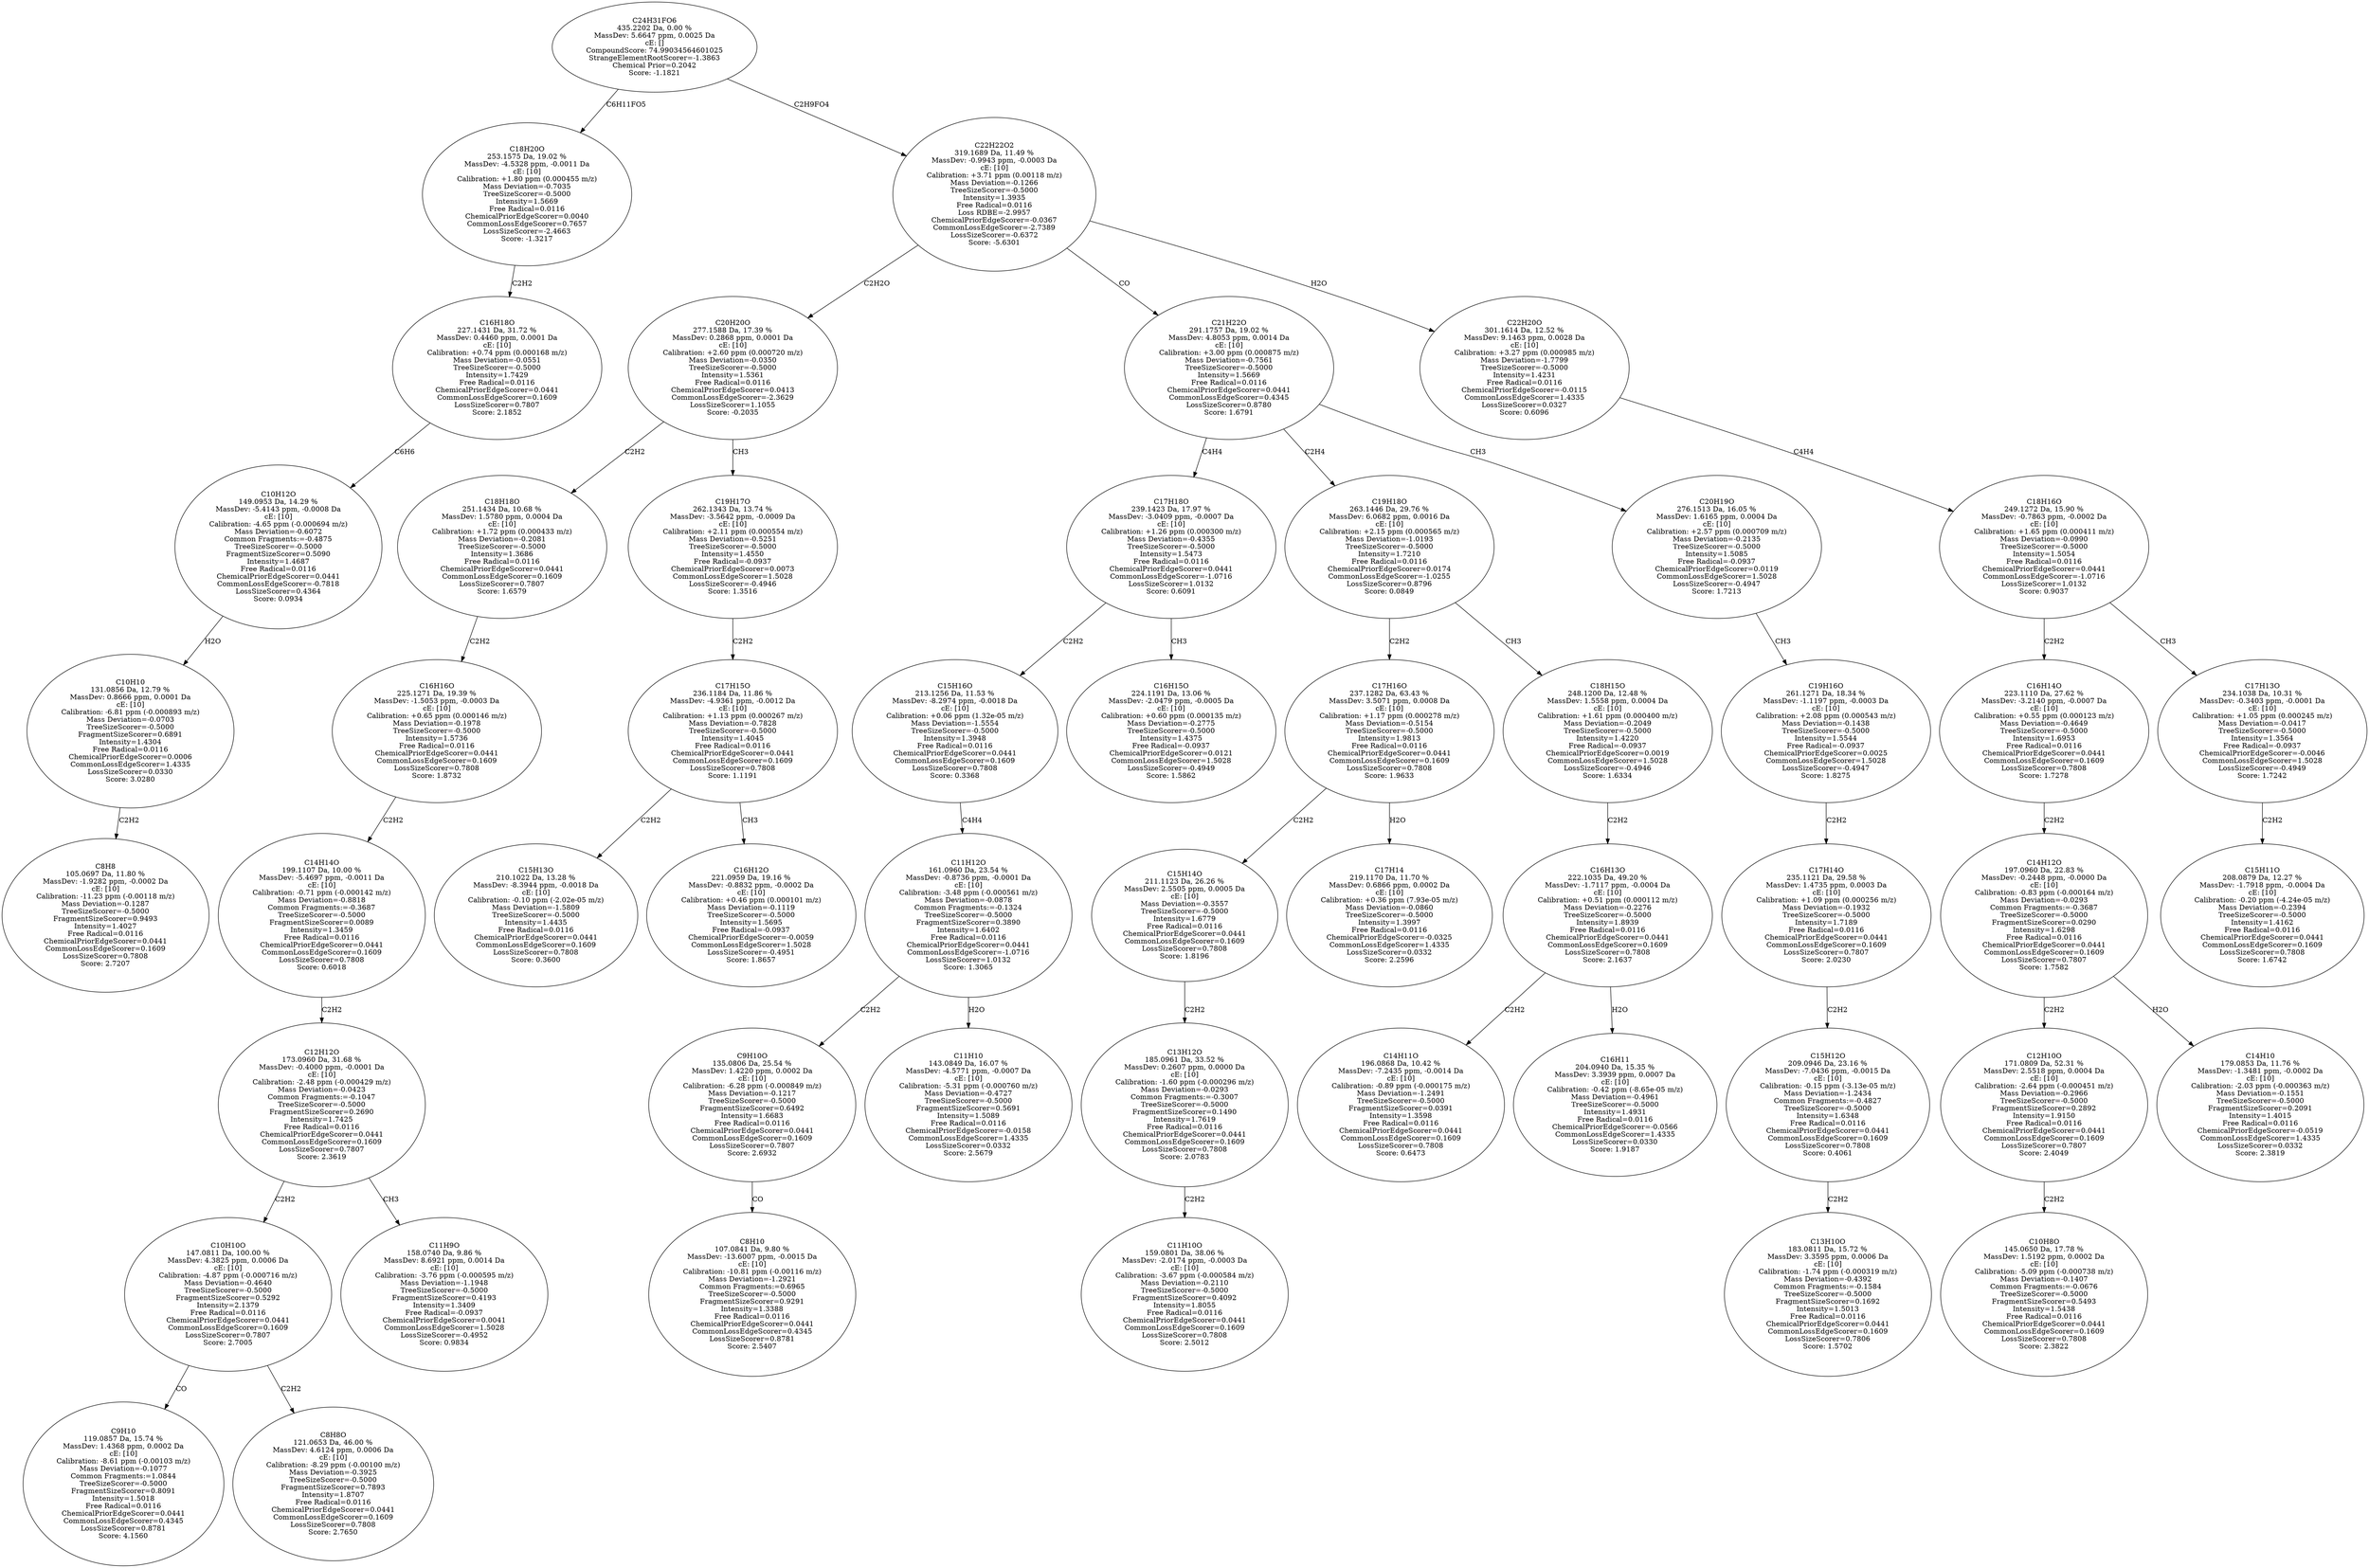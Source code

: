 strict digraph {
v1 [label="C8H8\n105.0697 Da, 11.80 %\nMassDev: -1.9282 ppm, -0.0002 Da\ncE: [10]\nCalibration: -11.23 ppm (-0.00118 m/z)\nMass Deviation=-0.1287\nTreeSizeScorer=-0.5000\nFragmentSizeScorer=0.9493\nIntensity=1.4027\nFree Radical=0.0116\nChemicalPriorEdgeScorer=0.0441\nCommonLossEdgeScorer=0.1609\nLossSizeScorer=0.7808\nScore: 2.7207"];
v2 [label="C10H10\n131.0856 Da, 12.79 %\nMassDev: 0.8666 ppm, 0.0001 Da\ncE: [10]\nCalibration: -6.81 ppm (-0.000893 m/z)\nMass Deviation=-0.0703\nTreeSizeScorer=-0.5000\nFragmentSizeScorer=0.6891\nIntensity=1.4304\nFree Radical=0.0116\nChemicalPriorEdgeScorer=0.0006\nCommonLossEdgeScorer=1.4335\nLossSizeScorer=0.0330\nScore: 3.0280"];
v3 [label="C10H12O\n149.0953 Da, 14.29 %\nMassDev: -5.4143 ppm, -0.0008 Da\ncE: [10]\nCalibration: -4.65 ppm (-0.000694 m/z)\nMass Deviation=-0.6072\nCommon Fragments:=-0.4875\nTreeSizeScorer=-0.5000\nFragmentSizeScorer=0.5090\nIntensity=1.4687\nFree Radical=0.0116\nChemicalPriorEdgeScorer=0.0441\nCommonLossEdgeScorer=-0.7818\nLossSizeScorer=0.4364\nScore: 0.0934"];
v4 [label="C16H18O\n227.1431 Da, 31.72 %\nMassDev: 0.4460 ppm, 0.0001 Da\ncE: [10]\nCalibration: +0.74 ppm (0.000168 m/z)\nMass Deviation=-0.0551\nTreeSizeScorer=-0.5000\nIntensity=1.7429\nFree Radical=0.0116\nChemicalPriorEdgeScorer=0.0441\nCommonLossEdgeScorer=0.1609\nLossSizeScorer=0.7807\nScore: 2.1852"];
v5 [label="C18H20O\n253.1575 Da, 19.02 %\nMassDev: -4.5328 ppm, -0.0011 Da\ncE: [10]\nCalibration: +1.80 ppm (0.000455 m/z)\nMass Deviation=-0.7035\nTreeSizeScorer=-0.5000\nIntensity=1.5669\nFree Radical=0.0116\nChemicalPriorEdgeScorer=0.0040\nCommonLossEdgeScorer=0.7657\nLossSizeScorer=-2.4663\nScore: -1.3217"];
v6 [label="C9H10\n119.0857 Da, 15.74 %\nMassDev: 1.4368 ppm, 0.0002 Da\ncE: [10]\nCalibration: -8.61 ppm (-0.00103 m/z)\nMass Deviation=-0.1077\nCommon Fragments:=1.0844\nTreeSizeScorer=-0.5000\nFragmentSizeScorer=0.8091\nIntensity=1.5018\nFree Radical=0.0116\nChemicalPriorEdgeScorer=0.0441\nCommonLossEdgeScorer=0.4345\nLossSizeScorer=0.8781\nScore: 4.1560"];
v7 [label="C8H8O\n121.0653 Da, 46.00 %\nMassDev: 4.6124 ppm, 0.0006 Da\ncE: [10]\nCalibration: -8.29 ppm (-0.00100 m/z)\nMass Deviation=-0.3925\nTreeSizeScorer=-0.5000\nFragmentSizeScorer=0.7893\nIntensity=1.8707\nFree Radical=0.0116\nChemicalPriorEdgeScorer=0.0441\nCommonLossEdgeScorer=0.1609\nLossSizeScorer=0.7808\nScore: 2.7650"];
v8 [label="C10H10O\n147.0811 Da, 100.00 %\nMassDev: 4.3825 ppm, 0.0006 Da\ncE: [10]\nCalibration: -4.87 ppm (-0.000716 m/z)\nMass Deviation=-0.4640\nTreeSizeScorer=-0.5000\nFragmentSizeScorer=0.5292\nIntensity=2.1379\nFree Radical=0.0116\nChemicalPriorEdgeScorer=0.0441\nCommonLossEdgeScorer=0.1609\nLossSizeScorer=0.7807\nScore: 2.7005"];
v9 [label="C11H9O\n158.0740 Da, 9.86 %\nMassDev: 8.6921 ppm, 0.0014 Da\ncE: [10]\nCalibration: -3.76 ppm (-0.000595 m/z)\nMass Deviation=-1.1948\nTreeSizeScorer=-0.5000\nFragmentSizeScorer=0.4193\nIntensity=1.3409\nFree Radical=-0.0937\nChemicalPriorEdgeScorer=0.0041\nCommonLossEdgeScorer=1.5028\nLossSizeScorer=-0.4952\nScore: 0.9834"];
v10 [label="C12H12O\n173.0960 Da, 31.68 %\nMassDev: -0.4000 ppm, -0.0001 Da\ncE: [10]\nCalibration: -2.48 ppm (-0.000429 m/z)\nMass Deviation=-0.0423\nCommon Fragments:=-0.1047\nTreeSizeScorer=-0.5000\nFragmentSizeScorer=0.2690\nIntensity=1.7425\nFree Radical=0.0116\nChemicalPriorEdgeScorer=0.0441\nCommonLossEdgeScorer=0.1609\nLossSizeScorer=0.7807\nScore: 2.3619"];
v11 [label="C14H14O\n199.1107 Da, 10.00 %\nMassDev: -5.4697 ppm, -0.0011 Da\ncE: [10]\nCalibration: -0.71 ppm (-0.000142 m/z)\nMass Deviation=-0.8818\nCommon Fragments:=-0.3687\nTreeSizeScorer=-0.5000\nFragmentSizeScorer=0.0089\nIntensity=1.3459\nFree Radical=0.0116\nChemicalPriorEdgeScorer=0.0441\nCommonLossEdgeScorer=0.1609\nLossSizeScorer=0.7808\nScore: 0.6018"];
v12 [label="C16H16O\n225.1271 Da, 19.39 %\nMassDev: -1.5053 ppm, -0.0003 Da\ncE: [10]\nCalibration: +0.65 ppm (0.000146 m/z)\nMass Deviation=-0.1978\nTreeSizeScorer=-0.5000\nIntensity=1.5736\nFree Radical=0.0116\nChemicalPriorEdgeScorer=0.0441\nCommonLossEdgeScorer=0.1609\nLossSizeScorer=0.7808\nScore: 1.8732"];
v13 [label="C18H18O\n251.1434 Da, 10.68 %\nMassDev: 1.5780 ppm, 0.0004 Da\ncE: [10]\nCalibration: +1.72 ppm (0.000433 m/z)\nMass Deviation=-0.2081\nTreeSizeScorer=-0.5000\nIntensity=1.3686\nFree Radical=0.0116\nChemicalPriorEdgeScorer=0.0441\nCommonLossEdgeScorer=0.1609\nLossSizeScorer=0.7807\nScore: 1.6579"];
v14 [label="C15H13O\n210.1022 Da, 13.28 %\nMassDev: -8.3944 ppm, -0.0018 Da\ncE: [10]\nCalibration: -0.10 ppm (-2.02e-05 m/z)\nMass Deviation=-1.5809\nTreeSizeScorer=-0.5000\nIntensity=1.4435\nFree Radical=0.0116\nChemicalPriorEdgeScorer=0.0441\nCommonLossEdgeScorer=0.1609\nLossSizeScorer=0.7808\nScore: 0.3600"];
v15 [label="C16H12O\n221.0959 Da, 19.16 %\nMassDev: -0.8832 ppm, -0.0002 Da\ncE: [10]\nCalibration: +0.46 ppm (0.000101 m/z)\nMass Deviation=-0.1119\nTreeSizeScorer=-0.5000\nIntensity=1.5695\nFree Radical=-0.0937\nChemicalPriorEdgeScorer=-0.0059\nCommonLossEdgeScorer=1.5028\nLossSizeScorer=-0.4951\nScore: 1.8657"];
v16 [label="C17H15O\n236.1184 Da, 11.86 %\nMassDev: -4.9361 ppm, -0.0012 Da\ncE: [10]\nCalibration: +1.13 ppm (0.000267 m/z)\nMass Deviation=-0.7828\nTreeSizeScorer=-0.5000\nIntensity=1.4045\nFree Radical=0.0116\nChemicalPriorEdgeScorer=0.0441\nCommonLossEdgeScorer=0.1609\nLossSizeScorer=0.7808\nScore: 1.1191"];
v17 [label="C19H17O\n262.1343 Da, 13.74 %\nMassDev: -3.5642 ppm, -0.0009 Da\ncE: [10]\nCalibration: +2.11 ppm (0.000554 m/z)\nMass Deviation=-0.5251\nTreeSizeScorer=-0.5000\nIntensity=1.4550\nFree Radical=-0.0937\nChemicalPriorEdgeScorer=0.0073\nCommonLossEdgeScorer=1.5028\nLossSizeScorer=-0.4946\nScore: 1.3516"];
v18 [label="C20H20O\n277.1588 Da, 17.39 %\nMassDev: 0.2868 ppm, 0.0001 Da\ncE: [10]\nCalibration: +2.60 ppm (0.000720 m/z)\nMass Deviation=-0.0350\nTreeSizeScorer=-0.5000\nIntensity=1.5361\nFree Radical=0.0116\nChemicalPriorEdgeScorer=0.0413\nCommonLossEdgeScorer=-2.3629\nLossSizeScorer=1.1055\nScore: -0.2035"];
v19 [label="C8H10\n107.0841 Da, 9.80 %\nMassDev: -13.6007 ppm, -0.0015 Da\ncE: [10]\nCalibration: -10.81 ppm (-0.00116 m/z)\nMass Deviation=-1.2921\nCommon Fragments:=0.6965\nTreeSizeScorer=-0.5000\nFragmentSizeScorer=0.9291\nIntensity=1.3388\nFree Radical=0.0116\nChemicalPriorEdgeScorer=0.0441\nCommonLossEdgeScorer=0.4345\nLossSizeScorer=0.8781\nScore: 2.5407"];
v20 [label="C9H10O\n135.0806 Da, 25.54 %\nMassDev: 1.4220 ppm, 0.0002 Da\ncE: [10]\nCalibration: -6.28 ppm (-0.000849 m/z)\nMass Deviation=-0.1217\nTreeSizeScorer=-0.5000\nFragmentSizeScorer=0.6492\nIntensity=1.6683\nFree Radical=0.0116\nChemicalPriorEdgeScorer=0.0441\nCommonLossEdgeScorer=0.1609\nLossSizeScorer=0.7807\nScore: 2.6932"];
v21 [label="C11H10\n143.0849 Da, 16.07 %\nMassDev: -4.5771 ppm, -0.0007 Da\ncE: [10]\nCalibration: -5.31 ppm (-0.000760 m/z)\nMass Deviation=-0.4727\nTreeSizeScorer=-0.5000\nFragmentSizeScorer=0.5691\nIntensity=1.5089\nFree Radical=0.0116\nChemicalPriorEdgeScorer=-0.0158\nCommonLossEdgeScorer=1.4335\nLossSizeScorer=0.0332\nScore: 2.5679"];
v22 [label="C11H12O\n161.0960 Da, 23.54 %\nMassDev: -0.8736 ppm, -0.0001 Da\ncE: [10]\nCalibration: -3.48 ppm (-0.000561 m/z)\nMass Deviation=-0.0878\nCommon Fragments:=-0.1324\nTreeSizeScorer=-0.5000\nFragmentSizeScorer=0.3890\nIntensity=1.6402\nFree Radical=0.0116\nChemicalPriorEdgeScorer=0.0441\nCommonLossEdgeScorer=-1.0716\nLossSizeScorer=1.0132\nScore: 1.3065"];
v23 [label="C15H16O\n213.1256 Da, 11.53 %\nMassDev: -8.2974 ppm, -0.0018 Da\ncE: [10]\nCalibration: +0.06 ppm (1.32e-05 m/z)\nMass Deviation=-1.5554\nTreeSizeScorer=-0.5000\nIntensity=1.3948\nFree Radical=0.0116\nChemicalPriorEdgeScorer=0.0441\nCommonLossEdgeScorer=0.1609\nLossSizeScorer=0.7808\nScore: 0.3368"];
v24 [label="C16H15O\n224.1191 Da, 13.06 %\nMassDev: -2.0479 ppm, -0.0005 Da\ncE: [10]\nCalibration: +0.60 ppm (0.000135 m/z)\nMass Deviation=-0.2775\nTreeSizeScorer=-0.5000\nIntensity=1.4375\nFree Radical=-0.0937\nChemicalPriorEdgeScorer=0.0121\nCommonLossEdgeScorer=1.5028\nLossSizeScorer=-0.4949\nScore: 1.5862"];
v25 [label="C17H18O\n239.1423 Da, 17.97 %\nMassDev: -3.0409 ppm, -0.0007 Da\ncE: [10]\nCalibration: +1.26 ppm (0.000300 m/z)\nMass Deviation=-0.4355\nTreeSizeScorer=-0.5000\nIntensity=1.5473\nFree Radical=0.0116\nChemicalPriorEdgeScorer=0.0441\nCommonLossEdgeScorer=-1.0716\nLossSizeScorer=1.0132\nScore: 0.6091"];
v26 [label="C11H10O\n159.0801 Da, 38.06 %\nMassDev: -2.0174 ppm, -0.0003 Da\ncE: [10]\nCalibration: -3.67 ppm (-0.000584 m/z)\nMass Deviation=-0.2110\nTreeSizeScorer=-0.5000\nFragmentSizeScorer=0.4092\nIntensity=1.8055\nFree Radical=0.0116\nChemicalPriorEdgeScorer=0.0441\nCommonLossEdgeScorer=0.1609\nLossSizeScorer=0.7808\nScore: 2.5012"];
v27 [label="C13H12O\n185.0961 Da, 33.52 %\nMassDev: 0.2607 ppm, 0.0000 Da\ncE: [10]\nCalibration: -1.60 ppm (-0.000296 m/z)\nMass Deviation=-0.0293\nCommon Fragments:=-0.3007\nTreeSizeScorer=-0.5000\nFragmentSizeScorer=0.1490\nIntensity=1.7619\nFree Radical=0.0116\nChemicalPriorEdgeScorer=0.0441\nCommonLossEdgeScorer=0.1609\nLossSizeScorer=0.7808\nScore: 2.0783"];
v28 [label="C15H14O\n211.1123 Da, 26.26 %\nMassDev: 2.5505 ppm, 0.0005 Da\ncE: [10]\nMass Deviation=-0.3557\nTreeSizeScorer=-0.5000\nIntensity=1.6779\nFree Radical=0.0116\nChemicalPriorEdgeScorer=0.0441\nCommonLossEdgeScorer=0.1609\nLossSizeScorer=0.7808\nScore: 1.8196"];
v29 [label="C17H14\n219.1170 Da, 11.70 %\nMassDev: 0.6866 ppm, 0.0002 Da\ncE: [10]\nCalibration: +0.36 ppm (7.93e-05 m/z)\nMass Deviation=-0.0860\nTreeSizeScorer=-0.5000\nIntensity=1.3997\nFree Radical=0.0116\nChemicalPriorEdgeScorer=-0.0325\nCommonLossEdgeScorer=1.4335\nLossSizeScorer=0.0332\nScore: 2.2596"];
v30 [label="C17H16O\n237.1282 Da, 63.43 %\nMassDev: 3.5071 ppm, 0.0008 Da\ncE: [10]\nCalibration: +1.17 ppm (0.000278 m/z)\nMass Deviation=-0.5154\nTreeSizeScorer=-0.5000\nIntensity=1.9813\nFree Radical=0.0116\nChemicalPriorEdgeScorer=0.0441\nCommonLossEdgeScorer=0.1609\nLossSizeScorer=0.7808\nScore: 1.9633"];
v31 [label="C14H11O\n196.0868 Da, 10.42 %\nMassDev: -7.2435 ppm, -0.0014 Da\ncE: [10]\nCalibration: -0.89 ppm (-0.000175 m/z)\nMass Deviation=-1.2491\nTreeSizeScorer=-0.5000\nFragmentSizeScorer=0.0391\nIntensity=1.3598\nFree Radical=0.0116\nChemicalPriorEdgeScorer=0.0441\nCommonLossEdgeScorer=0.1609\nLossSizeScorer=0.7808\nScore: 0.6473"];
v32 [label="C16H11\n204.0940 Da, 15.35 %\nMassDev: 3.3939 ppm, 0.0007 Da\ncE: [10]\nCalibration: -0.42 ppm (-8.65e-05 m/z)\nMass Deviation=-0.4961\nTreeSizeScorer=-0.5000\nIntensity=1.4931\nFree Radical=0.0116\nChemicalPriorEdgeScorer=-0.0566\nCommonLossEdgeScorer=1.4335\nLossSizeScorer=0.0330\nScore: 1.9187"];
v33 [label="C16H13O\n222.1035 Da, 49.20 %\nMassDev: -1.7117 ppm, -0.0004 Da\ncE: [10]\nCalibration: +0.51 ppm (0.000112 m/z)\nMass Deviation=-0.2276\nTreeSizeScorer=-0.5000\nIntensity=1.8939\nFree Radical=0.0116\nChemicalPriorEdgeScorer=0.0441\nCommonLossEdgeScorer=0.1609\nLossSizeScorer=0.7808\nScore: 2.1637"];
v34 [label="C18H15O\n248.1200 Da, 12.48 %\nMassDev: 1.5558 ppm, 0.0004 Da\ncE: [10]\nCalibration: +1.61 ppm (0.000400 m/z)\nMass Deviation=-0.2049\nTreeSizeScorer=-0.5000\nIntensity=1.4220\nFree Radical=-0.0937\nChemicalPriorEdgeScorer=0.0019\nCommonLossEdgeScorer=1.5028\nLossSizeScorer=-0.4946\nScore: 1.6334"];
v35 [label="C19H18O\n263.1446 Da, 29.76 %\nMassDev: 6.0682 ppm, 0.0016 Da\ncE: [10]\nCalibration: +2.15 ppm (0.000565 m/z)\nMass Deviation=-1.0193\nTreeSizeScorer=-0.5000\nIntensity=1.7210\nFree Radical=0.0116\nChemicalPriorEdgeScorer=0.0174\nCommonLossEdgeScorer=-1.0255\nLossSizeScorer=0.8796\nScore: 0.0849"];
v36 [label="C13H10O\n183.0811 Da, 15.72 %\nMassDev: 3.3595 ppm, 0.0006 Da\ncE: [10]\nCalibration: -1.74 ppm (-0.000319 m/z)\nMass Deviation=-0.4392\nCommon Fragments:=-0.1584\nTreeSizeScorer=-0.5000\nFragmentSizeScorer=0.1692\nIntensity=1.5013\nFree Radical=0.0116\nChemicalPriorEdgeScorer=0.0441\nCommonLossEdgeScorer=0.1609\nLossSizeScorer=0.7806\nScore: 1.5702"];
v37 [label="C15H12O\n209.0946 Da, 23.16 %\nMassDev: -7.0436 ppm, -0.0015 Da\ncE: [10]\nCalibration: -0.15 ppm (-3.13e-05 m/z)\nMass Deviation=-1.2434\nCommon Fragments:=-0.4827\nTreeSizeScorer=-0.5000\nIntensity=1.6348\nFree Radical=0.0116\nChemicalPriorEdgeScorer=0.0441\nCommonLossEdgeScorer=0.1609\nLossSizeScorer=0.7808\nScore: 0.4061"];
v38 [label="C17H14O\n235.1121 Da, 29.58 %\nMassDev: 1.4735 ppm, 0.0003 Da\ncE: [10]\nCalibration: +1.09 ppm (0.000256 m/z)\nMass Deviation=-0.1932\nTreeSizeScorer=-0.5000\nIntensity=1.7189\nFree Radical=0.0116\nChemicalPriorEdgeScorer=0.0441\nCommonLossEdgeScorer=0.1609\nLossSizeScorer=0.7807\nScore: 2.0230"];
v39 [label="C19H16O\n261.1271 Da, 18.34 %\nMassDev: -1.1197 ppm, -0.0003 Da\ncE: [10]\nCalibration: +2.08 ppm (0.000543 m/z)\nMass Deviation=-0.1438\nTreeSizeScorer=-0.5000\nIntensity=1.5544\nFree Radical=-0.0937\nChemicalPriorEdgeScorer=0.0025\nCommonLossEdgeScorer=1.5028\nLossSizeScorer=-0.4947\nScore: 1.8275"];
v40 [label="C20H19O\n276.1513 Da, 16.05 %\nMassDev: 1.6165 ppm, 0.0004 Da\ncE: [10]\nCalibration: +2.57 ppm (0.000709 m/z)\nMass Deviation=-0.2135\nTreeSizeScorer=-0.5000\nIntensity=1.5085\nFree Radical=-0.0937\nChemicalPriorEdgeScorer=0.0119\nCommonLossEdgeScorer=1.5028\nLossSizeScorer=-0.4947\nScore: 1.7213"];
v41 [label="C21H22O\n291.1757 Da, 19.02 %\nMassDev: 4.8053 ppm, 0.0014 Da\ncE: [10]\nCalibration: +3.00 ppm (0.000875 m/z)\nMass Deviation=-0.7561\nTreeSizeScorer=-0.5000\nIntensity=1.5669\nFree Radical=0.0116\nChemicalPriorEdgeScorer=0.0441\nCommonLossEdgeScorer=0.4345\nLossSizeScorer=0.8780\nScore: 1.6791"];
v42 [label="C10H8O\n145.0650 Da, 17.78 %\nMassDev: 1.5192 ppm, 0.0002 Da\ncE: [10]\nCalibration: -5.09 ppm (-0.000738 m/z)\nMass Deviation=-0.1407\nCommon Fragments:=-0.0676\nTreeSizeScorer=-0.5000\nFragmentSizeScorer=0.5493\nIntensity=1.5438\nFree Radical=0.0116\nChemicalPriorEdgeScorer=0.0441\nCommonLossEdgeScorer=0.1609\nLossSizeScorer=0.7808\nScore: 2.3822"];
v43 [label="C12H10O\n171.0809 Da, 52.31 %\nMassDev: 2.5518 ppm, 0.0004 Da\ncE: [10]\nCalibration: -2.64 ppm (-0.000451 m/z)\nMass Deviation=-0.2966\nTreeSizeScorer=-0.5000\nFragmentSizeScorer=0.2892\nIntensity=1.9150\nFree Radical=0.0116\nChemicalPriorEdgeScorer=0.0441\nCommonLossEdgeScorer=0.1609\nLossSizeScorer=0.7807\nScore: 2.4049"];
v44 [label="C14H10\n179.0853 Da, 11.76 %\nMassDev: -1.3481 ppm, -0.0002 Da\ncE: [10]\nCalibration: -2.03 ppm (-0.000363 m/z)\nMass Deviation=-0.1551\nTreeSizeScorer=-0.5000\nFragmentSizeScorer=0.2091\nIntensity=1.4015\nFree Radical=0.0116\nChemicalPriorEdgeScorer=-0.0519\nCommonLossEdgeScorer=1.4335\nLossSizeScorer=0.0332\nScore: 2.3819"];
v45 [label="C14H12O\n197.0960 Da, 22.83 %\nMassDev: -0.2448 ppm, -0.0000 Da\ncE: [10]\nCalibration: -0.83 ppm (-0.000164 m/z)\nMass Deviation=-0.0293\nCommon Fragments:=-0.3687\nTreeSizeScorer=-0.5000\nFragmentSizeScorer=0.0290\nIntensity=1.6298\nFree Radical=0.0116\nChemicalPriorEdgeScorer=0.0441\nCommonLossEdgeScorer=0.1609\nLossSizeScorer=0.7807\nScore: 1.7582"];
v46 [label="C16H14O\n223.1110 Da, 27.62 %\nMassDev: -3.2140 ppm, -0.0007 Da\ncE: [10]\nCalibration: +0.55 ppm (0.000123 m/z)\nMass Deviation=-0.4649\nTreeSizeScorer=-0.5000\nIntensity=1.6953\nFree Radical=0.0116\nChemicalPriorEdgeScorer=0.0441\nCommonLossEdgeScorer=0.1609\nLossSizeScorer=0.7808\nScore: 1.7278"];
v47 [label="C15H11O\n208.0879 Da, 12.27 %\nMassDev: -1.7918 ppm, -0.0004 Da\ncE: [10]\nCalibration: -0.20 ppm (-4.24e-05 m/z)\nMass Deviation=-0.2394\nTreeSizeScorer=-0.5000\nIntensity=1.4162\nFree Radical=0.0116\nChemicalPriorEdgeScorer=0.0441\nCommonLossEdgeScorer=0.1609\nLossSizeScorer=0.7808\nScore: 1.6742"];
v48 [label="C17H13O\n234.1038 Da, 10.31 %\nMassDev: -0.3403 ppm, -0.0001 Da\ncE: [10]\nCalibration: +1.05 ppm (0.000245 m/z)\nMass Deviation=-0.0417\nTreeSizeScorer=-0.5000\nIntensity=1.3564\nFree Radical=-0.0937\nChemicalPriorEdgeScorer=-0.0046\nCommonLossEdgeScorer=1.5028\nLossSizeScorer=-0.4949\nScore: 1.7242"];
v49 [label="C18H16O\n249.1272 Da, 15.90 %\nMassDev: -0.7863 ppm, -0.0002 Da\ncE: [10]\nCalibration: +1.65 ppm (0.000411 m/z)\nMass Deviation=-0.0990\nTreeSizeScorer=-0.5000\nIntensity=1.5054\nFree Radical=0.0116\nChemicalPriorEdgeScorer=0.0441\nCommonLossEdgeScorer=-1.0716\nLossSizeScorer=1.0132\nScore: 0.9037"];
v50 [label="C22H20O\n301.1614 Da, 12.52 %\nMassDev: 9.1463 ppm, 0.0028 Da\ncE: [10]\nCalibration: +3.27 ppm (0.000985 m/z)\nMass Deviation=-1.7799\nTreeSizeScorer=-0.5000\nIntensity=1.4231\nFree Radical=0.0116\nChemicalPriorEdgeScorer=-0.0115\nCommonLossEdgeScorer=1.4335\nLossSizeScorer=0.0327\nScore: 0.6096"];
v51 [label="C22H22O2\n319.1689 Da, 11.49 %\nMassDev: -0.9943 ppm, -0.0003 Da\ncE: [10]\nCalibration: +3.71 ppm (0.00118 m/z)\nMass Deviation=-0.1266\nTreeSizeScorer=-0.5000\nIntensity=1.3935\nFree Radical=0.0116\nLoss RDBE=-2.9957\nChemicalPriorEdgeScorer=-0.0367\nCommonLossEdgeScorer=-2.7389\nLossSizeScorer=-0.6372\nScore: -5.6301"];
v52 [label="C24H31FO6\n435.2202 Da, 0.00 %\nMassDev: 5.6647 ppm, 0.0025 Da\ncE: []\nCompoundScore: 74.99034564601025\nStrangeElementRootScorer=-1.3863\nChemical Prior=0.2042\nScore: -1.1821"];
v2 -> v1 [label="C2H2"];
v3 -> v2 [label="H2O"];
v4 -> v3 [label="C6H6"];
v5 -> v4 [label="C2H2"];
v52 -> v5 [label="C6H11FO5"];
v8 -> v6 [label="CO"];
v8 -> v7 [label="C2H2"];
v10 -> v8 [label="C2H2"];
v10 -> v9 [label="CH3"];
v11 -> v10 [label="C2H2"];
v12 -> v11 [label="C2H2"];
v13 -> v12 [label="C2H2"];
v18 -> v13 [label="C2H2"];
v16 -> v14 [label="C2H2"];
v16 -> v15 [label="CH3"];
v17 -> v16 [label="C2H2"];
v18 -> v17 [label="CH3"];
v51 -> v18 [label="C2H2O"];
v20 -> v19 [label="CO"];
v22 -> v20 [label="C2H2"];
v22 -> v21 [label="H2O"];
v23 -> v22 [label="C4H4"];
v25 -> v23 [label="C2H2"];
v25 -> v24 [label="CH3"];
v41 -> v25 [label="C4H4"];
v27 -> v26 [label="C2H2"];
v28 -> v27 [label="C2H2"];
v30 -> v28 [label="C2H2"];
v30 -> v29 [label="H2O"];
v35 -> v30 [label="C2H2"];
v33 -> v31 [label="C2H2"];
v33 -> v32 [label="H2O"];
v34 -> v33 [label="C2H2"];
v35 -> v34 [label="CH3"];
v41 -> v35 [label="C2H4"];
v37 -> v36 [label="C2H2"];
v38 -> v37 [label="C2H2"];
v39 -> v38 [label="C2H2"];
v40 -> v39 [label="CH3"];
v41 -> v40 [label="CH3"];
v51 -> v41 [label="CO"];
v43 -> v42 [label="C2H2"];
v45 -> v43 [label="C2H2"];
v45 -> v44 [label="H2O"];
v46 -> v45 [label="C2H2"];
v49 -> v46 [label="C2H2"];
v48 -> v47 [label="C2H2"];
v49 -> v48 [label="CH3"];
v50 -> v49 [label="C4H4"];
v51 -> v50 [label="H2O"];
v52 -> v51 [label="C2H9FO4"];
}